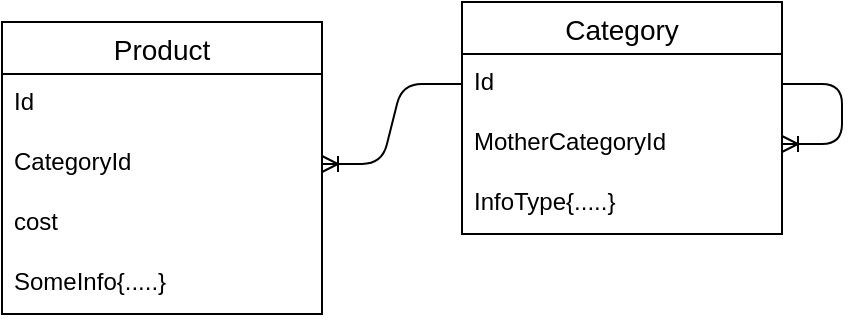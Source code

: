 <mxfile version="14.6.13" type="github">
  <diagram id="R2lEEEUBdFMjLlhIrx00" name="Page-1">
    <mxGraphModel dx="981" dy="1730" grid="1" gridSize="10" guides="1" tooltips="1" connect="1" arrows="1" fold="1" page="1" pageScale="1" pageWidth="850" pageHeight="1100" math="0" shadow="0" extFonts="Permanent Marker^https://fonts.googleapis.com/css?family=Permanent+Marker">
      <root>
        <mxCell id="0" />
        <mxCell id="1" parent="0" />
        <mxCell id="Bq71d4c0A9PGYJFHFnde-4" value="Product" style="swimlane;fontStyle=0;childLayout=stackLayout;horizontal=1;startSize=26;horizontalStack=0;resizeParent=1;resizeParentMax=0;resizeLast=0;collapsible=1;marginBottom=0;align=center;fontSize=14;" vertex="1" parent="1">
          <mxGeometry x="130" y="-80" width="160" height="146" as="geometry" />
        </mxCell>
        <mxCell id="Bq71d4c0A9PGYJFHFnde-6" value="Id" style="text;strokeColor=none;fillColor=none;spacingLeft=4;spacingRight=4;overflow=hidden;rotatable=0;points=[[0,0.5],[1,0.5]];portConstraint=eastwest;fontSize=12;" vertex="1" parent="Bq71d4c0A9PGYJFHFnde-4">
          <mxGeometry y="26" width="160" height="30" as="geometry" />
        </mxCell>
        <mxCell id="Bq71d4c0A9PGYJFHFnde-7" value="CategoryId" style="text;strokeColor=none;fillColor=none;spacingLeft=4;spacingRight=4;overflow=hidden;rotatable=0;points=[[0,0.5],[1,0.5]];portConstraint=eastwest;fontSize=12;" vertex="1" parent="Bq71d4c0A9PGYJFHFnde-4">
          <mxGeometry y="56" width="160" height="30" as="geometry" />
        </mxCell>
        <mxCell id="Bq71d4c0A9PGYJFHFnde-27" value="cost" style="text;strokeColor=none;fillColor=none;spacingLeft=4;spacingRight=4;overflow=hidden;rotatable=0;points=[[0,0.5],[1,0.5]];portConstraint=eastwest;fontSize=12;" vertex="1" parent="Bq71d4c0A9PGYJFHFnde-4">
          <mxGeometry y="86" width="160" height="30" as="geometry" />
        </mxCell>
        <mxCell id="Bq71d4c0A9PGYJFHFnde-28" value="SomeInfo{.....}" style="text;strokeColor=none;fillColor=none;spacingLeft=4;spacingRight=4;overflow=hidden;rotatable=0;points=[[0,0.5],[1,0.5]];portConstraint=eastwest;fontSize=12;" vertex="1" parent="Bq71d4c0A9PGYJFHFnde-4">
          <mxGeometry y="116" width="160" height="30" as="geometry" />
        </mxCell>
        <mxCell id="Bq71d4c0A9PGYJFHFnde-9" value="Category" style="swimlane;fontStyle=0;childLayout=stackLayout;horizontal=1;startSize=26;horizontalStack=0;resizeParent=1;resizeParentMax=0;resizeLast=0;collapsible=1;marginBottom=0;align=center;fontSize=14;" vertex="1" parent="1">
          <mxGeometry x="360" y="-90" width="160" height="116" as="geometry" />
        </mxCell>
        <mxCell id="Bq71d4c0A9PGYJFHFnde-10" value="Id" style="text;strokeColor=none;fillColor=none;spacingLeft=4;spacingRight=4;overflow=hidden;rotatable=0;points=[[0,0.5],[1,0.5]];portConstraint=eastwest;fontSize=12;" vertex="1" parent="Bq71d4c0A9PGYJFHFnde-9">
          <mxGeometry y="26" width="160" height="30" as="geometry" />
        </mxCell>
        <mxCell id="Bq71d4c0A9PGYJFHFnde-11" value="MotherCategoryId" style="text;strokeColor=none;fillColor=none;spacingLeft=4;spacingRight=4;overflow=hidden;rotatable=0;points=[[0,0.5],[1,0.5]];portConstraint=eastwest;fontSize=12;" vertex="1" parent="Bq71d4c0A9PGYJFHFnde-9">
          <mxGeometry y="56" width="160" height="30" as="geometry" />
        </mxCell>
        <mxCell id="Bq71d4c0A9PGYJFHFnde-15" value="InfoType{.....}" style="text;strokeColor=none;fillColor=none;spacingLeft=4;spacingRight=4;overflow=hidden;rotatable=0;points=[[0,0.5],[1,0.5]];portConstraint=eastwest;fontSize=12;" vertex="1" parent="Bq71d4c0A9PGYJFHFnde-9">
          <mxGeometry y="86" width="160" height="30" as="geometry" />
        </mxCell>
        <mxCell id="Bq71d4c0A9PGYJFHFnde-31" value="" style="edgeStyle=entityRelationEdgeStyle;fontSize=12;html=1;endArrow=ERoneToMany;" edge="1" parent="Bq71d4c0A9PGYJFHFnde-9" source="Bq71d4c0A9PGYJFHFnde-10" target="Bq71d4c0A9PGYJFHFnde-11">
          <mxGeometry width="100" height="100" relative="1" as="geometry">
            <mxPoint x="160" y="71" as="sourcePoint" />
            <mxPoint x="250" y="80" as="targetPoint" />
          </mxGeometry>
        </mxCell>
        <mxCell id="Bq71d4c0A9PGYJFHFnde-12" value="" style="edgeStyle=entityRelationEdgeStyle;fontSize=12;html=1;endArrow=ERoneToMany;" edge="1" parent="1" source="Bq71d4c0A9PGYJFHFnde-10" target="Bq71d4c0A9PGYJFHFnde-7">
          <mxGeometry width="100" height="100" relative="1" as="geometry">
            <mxPoint x="-160" y="120" as="sourcePoint" />
            <mxPoint x="-60" y="50" as="targetPoint" />
          </mxGeometry>
        </mxCell>
      </root>
    </mxGraphModel>
  </diagram>
</mxfile>
